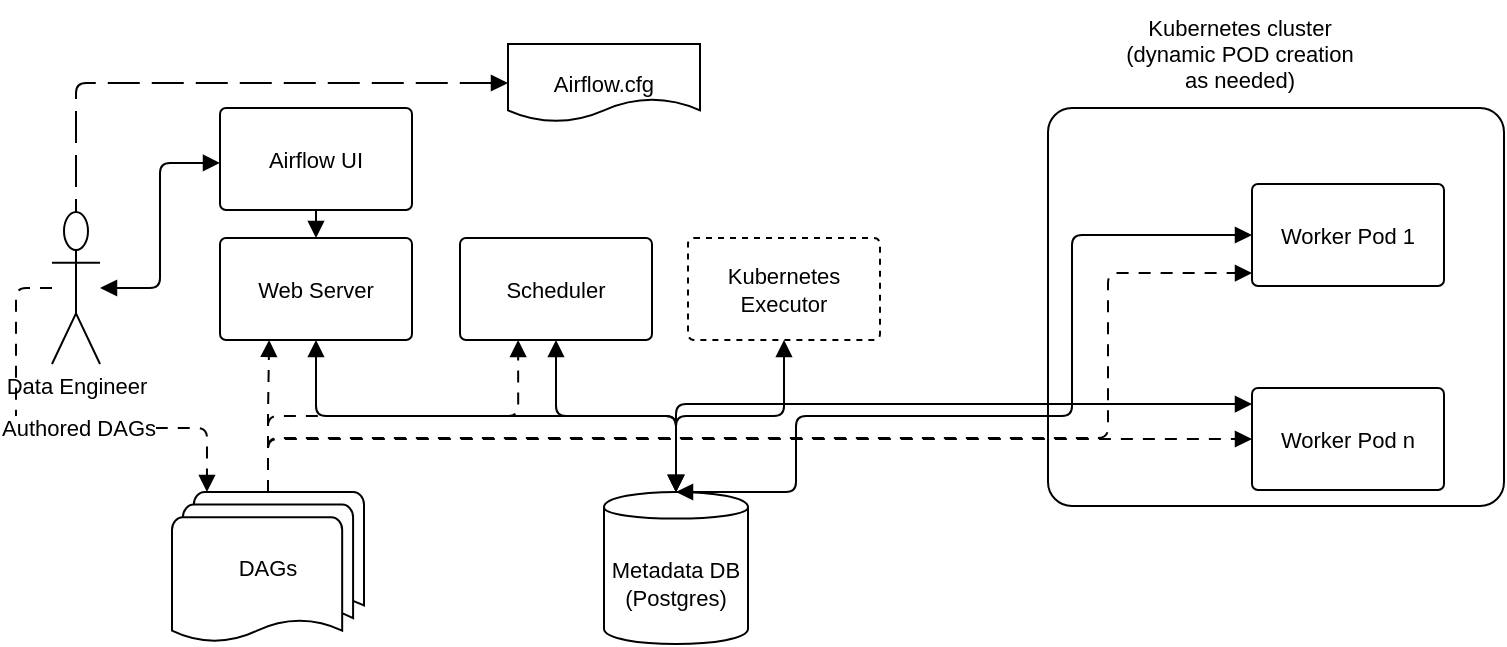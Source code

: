 <mxfile version="13.6.2" type="device" pages="2"><diagram name="Page-1" id="f1b7ffb7-ca1e-a977-7cf5-a751b3c06c05"><mxGraphModel dx="1106" dy="548" grid="1" gridSize="10" guides="1" tooltips="1" connect="1" arrows="1" fold="1" page="1" pageScale="1" pageWidth="826" pageHeight="1169" background="#ffffff" math="0" shadow="0"><root><mxCell id="0"/><mxCell id="1" parent="0"/><mxCell id="3EQFiV6UelNSGKvi6NVn-111" value="" style="group;dropTarget=0;" vertex="1" parent="1"><mxGeometry x="59" y="161" width="726" height="268" as="geometry"/></mxCell><UserObject label="Airflow UI" lucidchartObjectId="-t-iVpCHwJoV" id="3EQFiV6UelNSGKvi6NVn-112"><mxCell style="html=1;whiteSpace=wrap;;fontSize=11;fontColor=#000000;spacing=3;strokeOpacity=100;rounded=1;absoluteArcSize=1;arcSize=6;" vertex="1" zOrder="105" parent="3EQFiV6UelNSGKvi6NVn-111"><mxGeometry x="84" width="96" height="51" as="geometry"/></mxCell></UserObject><UserObject label="Web Server" lucidchartObjectId="-t-ih7e0akCy" id="3EQFiV6UelNSGKvi6NVn-113"><mxCell style="html=1;whiteSpace=wrap;;fontSize=11;fontColor=#000000;spacing=3;strokeOpacity=100;rounded=1;absoluteArcSize=1;arcSize=6;" vertex="1" zOrder="106" parent="3EQFiV6UelNSGKvi6NVn-111"><mxGeometry x="84" y="65" width="96" height="51" as="geometry"/></mxCell></UserObject><UserObject label="Data Engineer" lucidchartObjectId="-t-iqisW-3mX" id="3EQFiV6UelNSGKvi6NVn-114"><mxCell style="html=1;whiteSpace=wrap;shape=umlActor;labelPosition=center;verticalLabelPosition=bottom;verticalAlign=top;whiteSpace=nowrap;fontSize=11;fontColor=#000000;spacing=0;strokeOpacity=100;rounded=1;absoluteArcSize=1;arcSize=6;" vertex="1" zOrder="108" parent="3EQFiV6UelNSGKvi6NVn-111"><mxGeometry y="52" width="24" height="76" as="geometry"/></mxCell></UserObject><UserObject label="Metadata DB (Postgres)" lucidchartObjectId="-t-iEhxqM1YW" id="3EQFiV6UelNSGKvi6NVn-115"><mxCell style="html=1;whiteSpace=wrap;shape=cylinder;size=0.1;anchorPointDirection=0;boundedLbl=1;;fontSize=11;fontColor=#000000;spacing=3;strokeOpacity=100;rounded=1;absoluteArcSize=1;arcSize=6;" vertex="1" zOrder="110" parent="3EQFiV6UelNSGKvi6NVn-111"><mxGeometry x="276" y="192" width="72" height="76" as="geometry"/></mxCell></UserObject><UserObject label="Scheduler" lucidchartObjectId="-t-inuly0cvl" id="3EQFiV6UelNSGKvi6NVn-116"><mxCell style="html=1;whiteSpace=wrap;;fontSize=11;fontColor=#000000;spacing=3;strokeOpacity=100;rounded=1;absoluteArcSize=1;arcSize=6;" vertex="1" zOrder="111" parent="3EQFiV6UelNSGKvi6NVn-111"><mxGeometry x="204" y="65" width="96" height="51" as="geometry"/></mxCell></UserObject><UserObject label="Kubernetes Executor" lucidchartObjectId="-t-ijt~s3Yyn" id="3EQFiV6UelNSGKvi6NVn-117"><mxCell style="html=1;whiteSpace=wrap;;fontSize=11;fontColor=#000000;spacing=3;strokeOpacity=100;rounded=1;absoluteArcSize=1;arcSize=6;dashed=1;" vertex="1" zOrder="112" parent="3EQFiV6UelNSGKvi6NVn-111"><mxGeometry x="318" y="65" width="96" height="51" as="geometry"/></mxCell></UserObject><UserObject label="Worker Pod 1" lucidchartObjectId="-t-ikaxc.9Hh" id="3EQFiV6UelNSGKvi6NVn-118"><mxCell style="html=1;whiteSpace=wrap;;fontSize=11;fontColor=#000000;spacing=3;strokeOpacity=100;rounded=1;absoluteArcSize=1;arcSize=6;" vertex="1" zOrder="113" parent="3EQFiV6UelNSGKvi6NVn-111"><mxGeometry x="600" y="38" width="96" height="51" as="geometry"/></mxCell></UserObject><UserObject label="DAGs" lucidchartObjectId="-t-istwsYrIl" id="3EQFiV6UelNSGKvi6NVn-119"><mxCell style="html=1;whiteSpace=wrap;shape=mxgraph.flowchart.multi-document;fontSize=11;fontColor=#000000;spacing=3;strokeOpacity=100;rounded=1;absoluteArcSize=1;arcSize=6;" vertex="1" zOrder="118" parent="3EQFiV6UelNSGKvi6NVn-111"><mxGeometry x="60" y="192" width="96" height="76" as="geometry"/></mxCell></UserObject><UserObject label="Worker Pod n" lucidchartObjectId="-t-iyKijTOFm" id="3EQFiV6UelNSGKvi6NVn-120"><mxCell style="html=1;whiteSpace=wrap;;fontSize=11;fontColor=#000000;spacing=3;strokeOpacity=100;rounded=1;absoluteArcSize=1;arcSize=6;" vertex="1" zOrder="125" parent="3EQFiV6UelNSGKvi6NVn-111"><mxGeometry x="600" y="140" width="96" height="51" as="geometry"/></mxCell></UserObject><UserObject label="" lucidchartObjectId="XZ-i_q4PjEGK" id="3EQFiV6UelNSGKvi6NVn-121"><mxCell style="html=1;whiteSpace=wrap;fillColor=none;container=1;rounded=1;absoluteArcSize=1;arcSize=24;fontSize=11;spacing=0;strokeOpacity=100;fillOpacity=0;" vertex="1" zOrder="137" parent="3EQFiV6UelNSGKvi6NVn-111"><mxGeometry x="498" width="228" height="199" as="geometry"/></mxCell></UserObject><UserObject label="" lucidchartObjectId="-t-i-8hxTF8Q" id="3EQFiV6UelNSGKvi6NVn-122"><mxCell style="html=1;jettySize=18;fontSize=11;rounded=1;arcSize=10;edgeStyle=orthogonalEdgeStyle;startArrow=none;;endArrow=block;endFill=1;;exitX=0.5;exitY=1.012;exitPerimeter=1;entryX=0.5;entryY=-0.012;entryPerimeter=1;" edge="1" parent="3EQFiV6UelNSGKvi6NVn-111" source="3EQFiV6UelNSGKvi6NVn-112" target="3EQFiV6UelNSGKvi6NVn-113"><mxGeometry width="100" height="100" relative="1" as="geometry"><Array as="points"/></mxGeometry></mxCell></UserObject><UserObject label="" lucidchartObjectId="-t-itJpefzmx" id="3EQFiV6UelNSGKvi6NVn-123"><mxCell style="html=1;jettySize=18;fontSize=11;rounded=1;arcSize=10;edgeStyle=orthogonalEdgeStyle;startArrow=block;endFill=1;;endArrow=block;endFill=1;;exitX=0.546;exitY=0.5;exitPerimeter=1;entryX=-0.006;entryY=0.539;entryPerimeter=1;" edge="1" parent="3EQFiV6UelNSGKvi6NVn-111" source="3EQFiV6UelNSGKvi6NVn-114" target="3EQFiV6UelNSGKvi6NVn-112"><mxGeometry width="100" height="100" relative="1" as="geometry"><Array as="points"/></mxGeometry></mxCell></UserObject><UserObject label="" lucidchartObjectId="-t-iIhq4~3hZ" id="3EQFiV6UelNSGKvi6NVn-124"><mxCell style="html=1;jettySize=18;fontSize=11;rounded=1;arcSize=10;edgeStyle=orthogonalEdgeStyle;startArrow=block;endFill=1;;endArrow=block;endFill=1;;exitX=0.5;exitY=1.012;exitPerimeter=1;entryX=0.5;entryY=-0.008;entryPerimeter=1;" edge="1" parent="3EQFiV6UelNSGKvi6NVn-111" source="3EQFiV6UelNSGKvi6NVn-113" target="3EQFiV6UelNSGKvi6NVn-115"><mxGeometry width="100" height="100" relative="1" as="geometry"><Array as="points"/></mxGeometry></mxCell></UserObject><UserObject label="" lucidchartObjectId="-t-iIaXiX-_8" id="3EQFiV6UelNSGKvi6NVn-125"><mxCell style="html=1;jettySize=18;fontSize=11;rounded=1;arcSize=10;edgeStyle=orthogonalEdgeStyle;startArrow=block;endFill=1;;endArrow=block;endFill=1;;exitX=0.5;exitY=1.012;exitPerimeter=1;entryX=0.5;entryY=-0.008;entryPerimeter=1;" edge="1" parent="3EQFiV6UelNSGKvi6NVn-111" source="3EQFiV6UelNSGKvi6NVn-116" target="3EQFiV6UelNSGKvi6NVn-115"><mxGeometry width="100" height="100" relative="1" as="geometry"><Array as="points"/></mxGeometry></mxCell></UserObject><UserObject label="" lucidchartObjectId="-t-iTzFDiTck" id="3EQFiV6UelNSGKvi6NVn-126"><mxCell style="html=1;jettySize=18;fontSize=11;rounded=1;arcSize=10;edgeStyle=orthogonalEdgeStyle;startArrow=block;endFill=1;;endArrow=block;endFill=1;;exitX=0.5;exitY=1.012;exitPerimeter=1;entryX=0.5;entryY=-0.008;entryPerimeter=1;" edge="1" parent="3EQFiV6UelNSGKvi6NVn-111" source="3EQFiV6UelNSGKvi6NVn-117" target="3EQFiV6UelNSGKvi6NVn-115"><mxGeometry width="100" height="100" relative="1" as="geometry"><Array as="points"/></mxGeometry></mxCell></UserObject><UserObject label="" lucidchartObjectId="-t-iEPfRNNbl" id="3EQFiV6UelNSGKvi6NVn-127"><mxCell style="html=1;jettySize=18;fontSize=11;rounded=1;arcSize=10;edgeStyle=orthogonalEdgeStyle;startArrow=block;endFill=1;;endArrow=block;endFill=1;;exitX=-0.006;exitY=0.5;exitPerimeter=1;entryX=0.5;entryY=-0.008;entryPerimeter=1;" edge="1" parent="3EQFiV6UelNSGKvi6NVn-111" source="3EQFiV6UelNSGKvi6NVn-118" target="3EQFiV6UelNSGKvi6NVn-115"><mxGeometry width="100" height="100" relative="1" as="geometry"><Array as="points"><mxPoint x="510" y="64"/><mxPoint x="510" y="154"/><mxPoint x="372" y="154"/><mxPoint x="372" y="192"/></Array></mxGeometry></mxCell></UserObject><UserObject label="" lucidchartObjectId="-t-imSUO8LD0" id="3EQFiV6UelNSGKvi6NVn-128"><mxCell style="html=1;jettySize=18;fontSize=11;dashed=1;dashPattern=6 5;rounded=1;arcSize=10;edgeStyle=orthogonalEdgeStyle;startArrow=none;;endArrow=block;endFill=1;;exitX=0.5;exitY=-0.008;exitPerimeter=1;entryX=0.25;entryY=1.012;entryPerimeter=1;" edge="1" parent="3EQFiV6UelNSGKvi6NVn-111" source="3EQFiV6UelNSGKvi6NVn-119" target="3EQFiV6UelNSGKvi6NVn-113"><mxGeometry width="100" height="100" relative="1" as="geometry"><Array as="points"/></mxGeometry></mxCell></UserObject><UserObject label="" lucidchartObjectId="-t-iHTyVdSfM" id="3EQFiV6UelNSGKvi6NVn-129"><mxCell style="html=1;jettySize=18;fontSize=11;dashed=1;dashPattern=6 5;rounded=1;arcSize=10;edgeStyle=orthogonalEdgeStyle;startArrow=none;;endArrow=block;endFill=1;;exitX=0.5;exitY=-0.008;exitPerimeter=1;entryX=-0.006;entryY=0.878;entryPerimeter=1;" edge="1" parent="3EQFiV6UelNSGKvi6NVn-111" source="3EQFiV6UelNSGKvi6NVn-119" target="3EQFiV6UelNSGKvi6NVn-118"><mxGeometry width="100" height="100" relative="1" as="geometry"><Array as="points"><mxPoint x="168" y="165"/><mxPoint x="528" y="165"/><mxPoint x="528" y="109"/></Array></mxGeometry></mxCell></UserObject><UserObject label="" lucidchartObjectId="-t-iZhJoBeHq" id="3EQFiV6UelNSGKvi6NVn-130"><mxCell style="html=1;jettySize=18;fontSize=11;dashed=1;dashPattern=6 5;rounded=1;arcSize=10;edgeStyle=orthogonalEdgeStyle;startArrow=none;;endArrow=block;endFill=1;;exitX=0.466;exitY=0.5;exitPerimeter=1;entryX=0.177;entryY=-0.008;entryPerimeter=1;" edge="1" parent="3EQFiV6UelNSGKvi6NVn-111" source="3EQFiV6UelNSGKvi6NVn-114" target="3EQFiV6UelNSGKvi6NVn-119"><mxGeometry width="100" height="100" relative="1" as="geometry"><Array as="points"/></mxGeometry></mxCell></UserObject><mxCell id="3EQFiV6UelNSGKvi6NVn-131" value="Authored DAGs" style="text;html=1;resizable=0;labelBackgroundColor=#ffffff;align=center;verticalAlign=middle;fontColor=#000000;;fontSize=11;" vertex="1" parent="3EQFiV6UelNSGKvi6NVn-130"><mxGeometry x="0.105" relative="1" as="geometry"/></mxCell><UserObject label="" lucidchartObjectId="-t-iY-NsA61U" id="3EQFiV6UelNSGKvi6NVn-132"><mxCell style="html=1;jettySize=18;fontSize=11;dashed=1;dashPattern=6 5;rounded=1;arcSize=10;edgeStyle=orthogonalEdgeStyle;startArrow=none;;endArrow=block;endFill=1;;exitX=0.5;exitY=-0.008;exitPerimeter=1;entryX=0.298;entryY=1.012;entryPerimeter=1;" edge="1" parent="3EQFiV6UelNSGKvi6NVn-111" source="3EQFiV6UelNSGKvi6NVn-119" target="3EQFiV6UelNSGKvi6NVn-116"><mxGeometry width="100" height="100" relative="1" as="geometry"><Array as="points"/></mxGeometry></mxCell></UserObject><UserObject label="" lucidchartObjectId="-t-iooxAuaoz" id="3EQFiV6UelNSGKvi6NVn-133"><mxCell style="html=1;jettySize=18;fontSize=11;dashed=1;dashPattern=6 5;rounded=1;arcSize=10;edgeStyle=orthogonalEdgeStyle;startArrow=none;;endArrow=block;endFill=1;;exitX=0.5;exitY=-0.008;exitPerimeter=1;entryX=-0.006;entryY=0.5;entryPerimeter=1;" edge="1" parent="3EQFiV6UelNSGKvi6NVn-111" source="3EQFiV6UelNSGKvi6NVn-119" target="3EQFiV6UelNSGKvi6NVn-120"><mxGeometry width="100" height="100" relative="1" as="geometry"><Array as="points"/></mxGeometry></mxCell></UserObject><UserObject label="" lucidchartObjectId="-t-iYkHB7pG1" id="3EQFiV6UelNSGKvi6NVn-134"><mxCell style="html=1;jettySize=18;fontSize=11;rounded=1;arcSize=10;edgeStyle=orthogonalEdgeStyle;startArrow=block;endFill=1;;endArrow=block;endFill=1;;exitX=0.5;exitY=-0.008;exitPerimeter=1;entryX=-0.006;entryY=0.153;entryPerimeter=1;" edge="1" parent="3EQFiV6UelNSGKvi6NVn-111" source="3EQFiV6UelNSGKvi6NVn-115" target="3EQFiV6UelNSGKvi6NVn-120"><mxGeometry width="100" height="100" relative="1" as="geometry"><Array as="points"/></mxGeometry></mxCell></UserObject><UserObject label="Airflow.cfg" lucidchartObjectId="-t-iN9PuGo5W" id="3EQFiV6UelNSGKvi6NVn-135"><mxCell style="html=1;whiteSpace=wrap;shape=document;fontSize=11;fontColor=#000000;spacing=3;strokeOpacity=100;rounded=1;absoluteArcSize=1;arcSize=6;" vertex="1" zOrder="135" parent="1"><mxGeometry x="287" y="129" width="96" height="39" as="geometry"/></mxCell></UserObject><UserObject label="" lucidchartObjectId="-t-itbyl6lDX" id="3EQFiV6UelNSGKvi6NVn-136"><mxCell style="html=1;jettySize=18;fontSize=11;dashed=1;dashPattern=16 6;rounded=1;arcSize=10;edgeStyle=orthogonalEdgeStyle;startArrow=block;endFill=1;;endArrow=none;;exitX=-0.006;exitY=0.5;exitPerimeter=1;entryX=0.5;entryY=-0.008;entryPerimeter=1;" edge="1" parent="1" source="3EQFiV6UelNSGKvi6NVn-135" target="3EQFiV6UelNSGKvi6NVn-114"><mxGeometry width="100" height="100" relative="1" as="geometry"><Array as="points"/></mxGeometry></mxCell></UserObject><UserObject label="Kubernetes cluster (dynamic POD creation as needed)" lucidchartObjectId="w0-iti8_F8K." id="3EQFiV6UelNSGKvi6NVn-137"><mxCell style="html=1;whiteSpace=wrap;;fontSize=11;fontColor=#000000;spacing=3;strokeOpacity=0;fillOpacity=0;rounded=1;absoluteArcSize=1;arcSize=6;fillColor=#ffffff;" vertex="1" zOrder="138" parent="1"><mxGeometry x="593" y="108" width="120" height="51" as="geometry"/></mxCell></UserObject></root></mxGraphModel></diagram><diagram id="RQs3VnnQgeYbTP_wLCCP" name="Page-2"><mxGraphModel dx="1843" dy="913" grid="1" gridSize="10" guides="1" tooltips="1" connect="1" arrows="1" fold="1" page="1" pageScale="1" pageWidth="850" pageHeight="1100" math="0" shadow="0"><root><mxCell id="oOuPrAO-iXQ1KCyPD23J-0"/><mxCell id="oOuPrAO-iXQ1KCyPD23J-1" parent="oOuPrAO-iXQ1KCyPD23J-0"/><UserObject label="" lucidchartObjectId="1DTpp3IPjAb7" id="oOuPrAO-iXQ1KCyPD23J-2"><mxCell style="html=1;whiteSpace=wrap;fontSize=11;spacing=3;strokeColor=#326ce5;strokeOpacity=100;fillOpacity=0;fillColor=#000000;" vertex="1" zOrder="1" parent="oOuPrAO-iXQ1KCyPD23J-1"><mxGeometry x="60" y="108" width="924" height="564" as="geometry"/></mxCell></UserObject><UserObject label="" lucidchartObjectId="1DTpG7gT8jIZ" id="oOuPrAO-iXQ1KCyPD23J-3"><mxCell style="html=1;whiteSpace=wrap;fontSize=11;spacing=3;strokeColor=#326ce5;strokeOpacity=100;" vertex="1" zOrder="2" parent="oOuPrAO-iXQ1KCyPD23J-1"><mxGeometry x="417" y="276" width="240" height="180" as="geometry"/></mxCell></UserObject><UserObject label="" lucidchartObjectId="1DTpa2zd6CMk" id="oOuPrAO-iXQ1KCyPD23J-4"><mxCell style="html=1;whiteSpace=wrap;fontSize=11;spacing=3;strokeColor=#326ce5;strokeOpacity=100;" vertex="1" zOrder="3" parent="oOuPrAO-iXQ1KCyPD23J-1"><mxGeometry x="151" y="395" width="240" height="180" as="geometry"/></mxCell></UserObject><UserObject label="Airflow Scheduler" lucidchartObjectId="1DTpKQ27VPIY" id="oOuPrAO-iXQ1KCyPD23J-5"><mxCell style="html=1;whiteSpace=wrap;html=1;verticalLabelPosition=bottom;verticalAlign=top;strokeColor=none;shape=mxgraph.kubernetes.icon;prIcon=pod;fontSize=11;fontColor=#000000;spacing=0;strokeOpacity=100;fillColor=#326ce5;" vertex="1" zOrder="4" parent="oOuPrAO-iXQ1KCyPD23J-1"><mxGeometry x="205" y="408" width="72" height="72" as="geometry"/></mxCell></UserObject><UserObject label="" lucidchartObjectId="1DTpgHoLLfUJ" id="oOuPrAO-iXQ1KCyPD23J-6"><mxCell style="html=1;whiteSpace=wrap;fontSize=11;spacing=3;strokeColor=#326ce5;strokeOpacity=100;" vertex="1" zOrder="5" parent="oOuPrAO-iXQ1KCyPD23J-1"><mxGeometry x="689" y="394" width="240" height="180" as="geometry"/></mxCell></UserObject><UserObject label="Airflow Worker" lucidchartObjectId="1DTpf2l06zPh" id="oOuPrAO-iXQ1KCyPD23J-7"><mxCell style="html=1;whiteSpace=wrap;html=1;verticalLabelPosition=bottom;verticalAlign=top;strokeColor=none;shape=mxgraph.kubernetes.icon;prIcon=pod;fontSize=11;fontColor=#000000;spacing=0;strokeOpacity=100;fillColor=#326ce5;" vertex="1" zOrder="7" parent="oOuPrAO-iXQ1KCyPD23J-1"><mxGeometry x="833" y="482" width="72" height="72" as="geometry"/></mxCell></UserObject><UserObject label="Metadata DB" lucidchartObjectId="1DTpBC_0JKxB" id="oOuPrAO-iXQ1KCyPD23J-8"><mxCell style="html=1;whiteSpace=wrap;html=1;verticalLabelPosition=bottom;verticalAlign=top;strokeColor=none;shape=mxgraph.gcp2.cloud_sql;fontSize=11;fontColor=#000000;spacing=0;strokeOpacity=100;fillOpacity=100;fillColor=#4285f4;" vertex="1" zOrder="16" parent="oOuPrAO-iXQ1KCyPD23J-1"><mxGeometry x="496" y="290" width="77" height="68" as="geometry"/></mxCell></UserObject><UserObject label="Airflow Worker" lucidchartObjectId="1DTpWF~NBDiu" id="oOuPrAO-iXQ1KCyPD23J-9"><mxCell style="html=1;whiteSpace=wrap;html=1;verticalLabelPosition=bottom;verticalAlign=top;strokeColor=none;shape=mxgraph.kubernetes.icon;prIcon=pod;fontSize=11;fontColor=#000000;spacing=0;strokeOpacity=100;fillColor=#326ce5;" vertex="1" zOrder="20" parent="oOuPrAO-iXQ1KCyPD23J-1"><mxGeometry x="739" y="410" width="69" height="69" as="geometry"/></mxCell></UserObject><UserObject label="Cluster" lucidchartObjectId="1DTpywAdg5Fo" id="oOuPrAO-iXQ1KCyPD23J-10"><mxCell style="html=1;whiteSpace=wrap;aspect=fixed;html=1;align=center;image;image=img/lib/mscae/Kubernetes.svg;fontSize=11;spacing=0;strokeOpacity=100;fillColor=#326ce5;" vertex="1" zOrder="22" parent="oOuPrAO-iXQ1KCyPD23J-1"><mxGeometry x="65" y="577" width="72" height="72" as="geometry"/></mxCell></UserObject><UserObject label="Node" lucidchartObjectId="1DTpfG~8yGvl" id="oOuPrAO-iXQ1KCyPD23J-11"><mxCell style="html=1;whiteSpace=wrap;html=1;verticalLabelPosition=bottom;verticalAlign=top;strokeColor=none;shape=mxgraph.kubernetes.icon;prIcon=node;fontSize=11;fontColor=#000000;spacing=0;strokeOpacity=100;fillColor=#326ce5;" vertex="1" zOrder="23" parent="oOuPrAO-iXQ1KCyPD23J-1"><mxGeometry x="696" y="506" width="48" height="48" as="geometry"/></mxCell></UserObject><UserObject label="Node" lucidchartObjectId="1DTpPekVQu0z" id="oOuPrAO-iXQ1KCyPD23J-12"><mxCell style="html=1;whiteSpace=wrap;html=1;verticalLabelPosition=bottom;verticalAlign=top;strokeColor=none;shape=mxgraph.kubernetes.icon;prIcon=node;fontSize=11;fontColor=#000000;spacing=0;strokeOpacity=100;fillColor=#326ce5;" vertex="1" zOrder="24" parent="oOuPrAO-iXQ1KCyPD23J-1"><mxGeometry x="427" y="383" width="56" height="56" as="geometry"/></mxCell></UserObject><UserObject label="Node" lucidchartObjectId="1DTpQ-8oQ2f0" id="oOuPrAO-iXQ1KCyPD23J-13"><mxCell style="html=1;whiteSpace=wrap;html=1;verticalLabelPosition=bottom;verticalAlign=top;strokeColor=none;shape=mxgraph.kubernetes.icon;prIcon=node;fontSize=11;fontColor=#000000;spacing=0;strokeOpacity=100;fillColor=#326ce5;" vertex="1" zOrder="25" parent="oOuPrAO-iXQ1KCyPD23J-1"><mxGeometry x="156" y="506" width="48" height="48" as="geometry"/></mxCell></UserObject><UserObject label="" lucidchartObjectId="1DTp1uig7NFj" id="oOuPrAO-iXQ1KCyPD23J-14"><mxCell style="html=1;whiteSpace=wrap;fontSize=11;spacing=3;strokeColor=#326ce5;strokeOpacity=100;" vertex="1" zOrder="26" parent="oOuPrAO-iXQ1KCyPD23J-1"><mxGeometry x="144" y="134" width="240" height="180" as="geometry"/></mxCell></UserObject><UserObject label="" lucidchartObjectId="1DTph55mQN0G" id="oOuPrAO-iXQ1KCyPD23J-15"><mxCell style="html=1;whiteSpace=wrap;fontSize=11;spacing=3;strokeColor=#326ce5;strokeOpacity=100;" vertex="1" zOrder="34" parent="oOuPrAO-iXQ1KCyPD23J-1"><mxGeometry x="683" y="131" width="240" height="180" as="geometry"/></mxCell></UserObject><UserObject label="Airflow Worker" lucidchartObjectId="1DTpqlgo8DpY" id="oOuPrAO-iXQ1KCyPD23J-16"><mxCell style="html=1;whiteSpace=wrap;html=1;verticalLabelPosition=bottom;verticalAlign=top;strokeColor=none;shape=mxgraph.kubernetes.icon;prIcon=pod;fontSize=11;fontColor=#000000;spacing=0;strokeOpacity=100;fillColor=#326ce5;" vertex="1" zOrder="39" parent="oOuPrAO-iXQ1KCyPD23J-1"><mxGeometry x="696" y="143" width="72" height="72" as="geometry"/></mxCell></UserObject><UserObject label="Airflow Worker" lucidchartObjectId="1DTpWH4EaKmo" id="oOuPrAO-iXQ1KCyPD23J-17"><mxCell style="html=1;whiteSpace=wrap;html=1;verticalLabelPosition=bottom;verticalAlign=top;strokeColor=none;shape=mxgraph.kubernetes.icon;prIcon=pod;fontSize=11;fontColor=#000000;spacing=0;strokeOpacity=100;fillColor=#326ce5;" vertex="1" zOrder="40" parent="oOuPrAO-iXQ1KCyPD23J-1"><mxGeometry x="835" y="205" width="69" height="69" as="geometry"/></mxCell></UserObject><UserObject label="Node" lucidchartObjectId="1DTpiddD_NWD" id="oOuPrAO-iXQ1KCyPD23J-18"><mxCell style="html=1;whiteSpace=wrap;html=1;verticalLabelPosition=bottom;verticalAlign=top;strokeColor=none;shape=mxgraph.kubernetes.icon;prIcon=node;fontSize=11;fontColor=#000000;spacing=0;strokeOpacity=100;fillColor=#326ce5;" vertex="1" zOrder="45" parent="oOuPrAO-iXQ1KCyPD23J-1"><mxGeometry x="696" y="241" width="49" height="49" as="geometry"/></mxCell></UserObject><UserObject label="Node" lucidchartObjectId="1DTps.3Hqq6K" id="oOuPrAO-iXQ1KCyPD23J-19"><mxCell style="html=1;whiteSpace=wrap;html=1;verticalLabelPosition=bottom;verticalAlign=top;strokeColor=none;shape=mxgraph.kubernetes.icon;prIcon=node;fontSize=11;fontColor=#000000;spacing=0;strokeOpacity=100;fillColor=#326ce5;" vertex="1" zOrder="47" parent="oOuPrAO-iXQ1KCyPD23J-1"><mxGeometry x="151" y="244" width="48" height="48" as="geometry"/></mxCell></UserObject><UserObject label="" lucidchartObjectId="1DTp_dkvOUCI" id="oOuPrAO-iXQ1KCyPD23J-20"><mxCell style="html=1;jettySize=18;fontSize=11;strokeOpacity=100;rounded=1;arcSize=0;edgeStyle=orthogonalEdgeStyle;startArrow=none;;endArrow=block;endFill=1;;exitX=0.974;exitY=0.5;exitPerimeter=1;entryX=0.251;entryY=0.014;entryPerimeter=1;" edge="1" parent="oOuPrAO-iXQ1KCyPD23J-1" source="oOuPrAO-iXQ1KCyPD23J-23" target="oOuPrAO-iXQ1KCyPD23J-8"><mxGeometry width="100" height="100" relative="1" as="geometry"><Array as="points"/></mxGeometry></mxCell></UserObject><UserObject label="Database can be out of cluster too" lucidchartObjectId="1DTpnHJfuHqY" id="oOuPrAO-iXQ1KCyPD23J-22"><mxCell style="html=1;whiteSpace=wrap;;fontSize=11;fontColor=#000000;spacing=3;strokeOpacity=0;fillOpacity=0;fillColor=#ffffff;" vertex="1" zOrder="51" parent="oOuPrAO-iXQ1KCyPD23J-1"><mxGeometry x="468" y="410" width="144" height="36" as="geometry"/></mxCell></UserObject><UserObject label="Airflow Webserver" lucidchartObjectId="1DTpugd9YlQx" id="oOuPrAO-iXQ1KCyPD23J-23"><mxCell style="html=1;whiteSpace=wrap;html=1;verticalLabelPosition=bottom;verticalAlign=top;strokeColor=none;shape=mxgraph.kubernetes.icon;prIcon=pod;fontSize=11;fontColor=#000000;spacing=0;strokeOpacity=100;fillColor=#326ce5;" vertex="1" zOrder="53" parent="oOuPrAO-iXQ1KCyPD23J-1"><mxGeometry x="206" y="151" width="69" height="69" as="geometry"/></mxCell></UserObject><UserObject label="" lucidchartObjectId="1DTpd0ioUWKE" id="oOuPrAO-iXQ1KCyPD23J-24"><mxCell style="html=1;jettySize=18;fontSize=11;strokeOpacity=100;rounded=1;arcSize=0;edgeStyle=orthogonalEdgeStyle;startArrow=none;;endArrow=block;endFill=1;;exitX=0.026;exitY=0.5;exitPerimeter=1;entryX=0.749;entryY=0.014;entryPerimeter=1;" edge="1" parent="oOuPrAO-iXQ1KCyPD23J-1" source="oOuPrAO-iXQ1KCyPD23J-16" target="oOuPrAO-iXQ1KCyPD23J-8"><mxGeometry width="100" height="100" relative="1" as="geometry"><Array as="points"/></mxGeometry></mxCell></UserObject><UserObject label="" lucidchartObjectId="fWTpKk4enSR5" id="oOuPrAO-iXQ1KCyPD23J-25"><mxCell style="html=1;jettySize=18;fontSize=11;strokeOpacity=100;rounded=1;arcSize=0;edgeStyle=elbowEdgeStyle;startArrow=none;;endArrow=block;endFill=1;;entryX=-0.009;entryY=0.593;entryDx=0;entryDy=0;entryPerimeter=0;" edge="1" parent="oOuPrAO-iXQ1KCyPD23J-1" target="oOuPrAO-iXQ1KCyPD23J-8"><mxGeometry width="100" height="100" relative="1" as="geometry"><Array as="points"><mxPoint x="241" y="364"/><mxPoint x="400" y="386"/><mxPoint x="400" y="348"/></Array><mxPoint x="241" y="432" as="sourcePoint"/><mxPoint x="496" y="348" as="targetPoint"/></mxGeometry></mxCell></UserObject><UserObject label="" lucidchartObjectId="tYTphuKDqVrR" id="oOuPrAO-iXQ1KCyPD23J-26"><mxCell style="html=1;jettySize=18;fontSize=11;strokeOpacity=100;rounded=1;arcSize=0;edgeStyle=orthogonalEdgeStyle;startArrow=none;;endArrow=block;endFill=1;;exitX=0.5;exitY=0.0;exitPerimeter=1;entryX=1.0;entryY=0.5;entryPerimeter=1;" edge="1" parent="oOuPrAO-iXQ1KCyPD23J-1" source="oOuPrAO-iXQ1KCyPD23J-7" target="oOuPrAO-iXQ1KCyPD23J-8"><mxGeometry width="100" height="100" relative="1" as="geometry"><Array as="points"><mxPoint x="869" y="340"/><mxPoint x="586" y="340"/><mxPoint x="586" y="324"/></Array></mxGeometry></mxCell></UserObject><UserObject label="" lucidchartObjectId="3YTpuGtFK1KJ" id="oOuPrAO-iXQ1KCyPD23J-27"><mxCell style="html=1;jettySize=18;fontSize=11;strokeOpacity=100;rounded=1;arcSize=0;edgeStyle=orthogonalEdgeStyle;startArrow=none;;endArrow=block;endFill=1;;exitX=0.026;exitY=0.5;exitPerimeter=1;entryX=0.749;entryY=0.014;entryPerimeter=1;" edge="1" parent="oOuPrAO-iXQ1KCyPD23J-1" source="oOuPrAO-iXQ1KCyPD23J-17" target="oOuPrAO-iXQ1KCyPD23J-8"><mxGeometry width="100" height="100" relative="1" as="geometry"><Array as="points"><mxPoint x="835" y="324"/><mxPoint x="610" y="324"/><mxPoint x="610" y="290"/></Array></mxGeometry></mxCell></UserObject><UserObject label="" lucidchartObjectId="pZTp6r-5RHN2" id="oOuPrAO-iXQ1KCyPD23J-28"><mxCell style="html=1;jettySize=18;fontSize=11;strokeOpacity=100;rounded=1;arcSize=0;edgeStyle=orthogonalEdgeStyle;startArrow=none;;endArrow=block;endFill=1;;exitX=0.5;exitY=0.0;exitPerimeter=1;entryX=0.749;entryY=0.985;entryPerimeter=1;" edge="1" parent="oOuPrAO-iXQ1KCyPD23J-1" source="oOuPrAO-iXQ1KCyPD23J-9" target="oOuPrAO-iXQ1KCyPD23J-8"><mxGeometry width="100" height="100" relative="1" as="geometry"><Array as="points"><mxPoint x="774" y="358"/></Array></mxGeometry></mxCell></UserObject></root></mxGraphModel></diagram></mxfile>